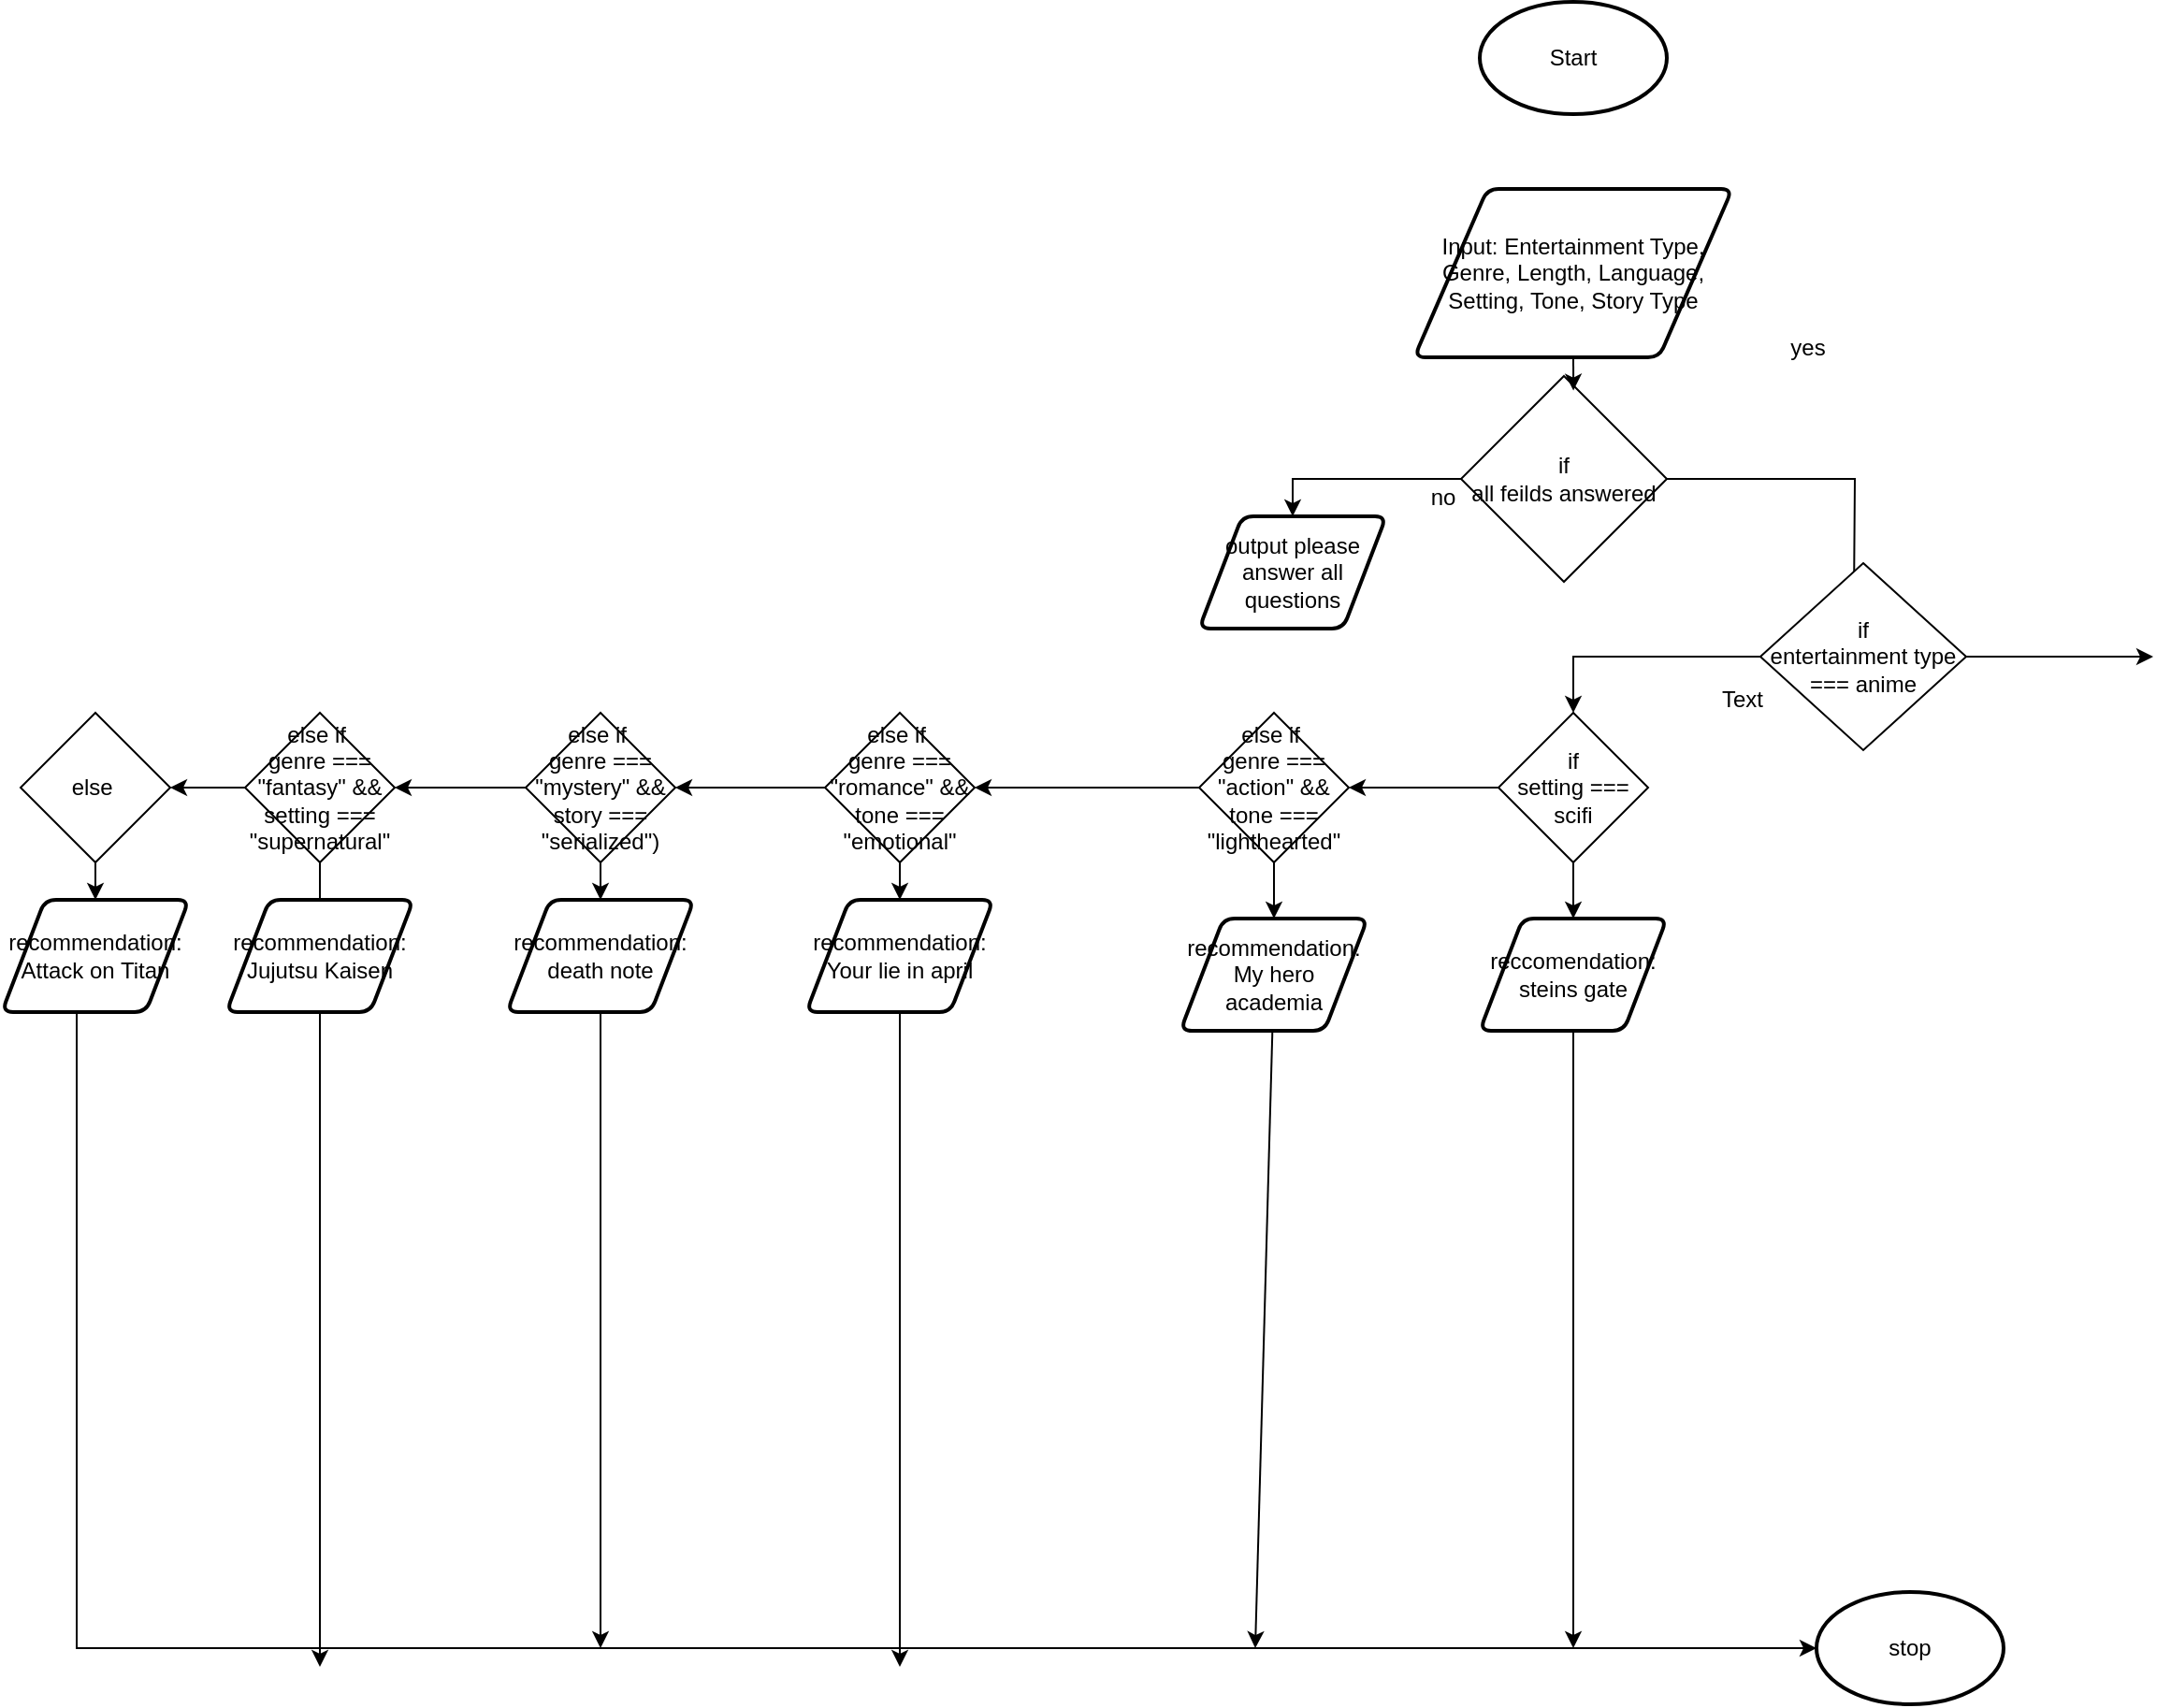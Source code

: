 <mxfile>
    <diagram id="HIP3nbAZw_EuaXWnEj3U" name="TV Show Recommender">
        <mxGraphModel dx="778" dy="650" grid="1" gridSize="10" guides="1" tooltips="1" connect="1" arrows="1" fold="1" page="1" pageScale="1" pageWidth="850" pageHeight="1100" math="0" shadow="0">
            <root>
                <mxCell id="0"/>
                <mxCell id="1" parent="0"/>
                <mxCell id="46" value="Start" style="strokeWidth=2;html=1;shape=mxgraph.flowchart.start_1;whiteSpace=wrap;" vertex="1" parent="1">
                    <mxGeometry x="1120" y="20" width="100" height="60" as="geometry"/>
                </mxCell>
                <mxCell id="47" value="&lt;span style=&quot;color: rgb(0, 0, 0);&quot;&gt;Input: Entertainment Type, Genre, Length, Language, Setting, Tone, Story Type&lt;/span&gt;" style="shape=parallelogram;html=1;strokeWidth=2;perimeter=parallelogramPerimeter;whiteSpace=wrap;rounded=1;arcSize=12;size=0.23;" vertex="1" parent="1">
                    <mxGeometry x="1085" y="120" width="170" height="90" as="geometry"/>
                </mxCell>
                <mxCell id="53" style="edgeStyle=orthogonalEdgeStyle;html=1;entryX=0.5;entryY=0;entryDx=0;entryDy=0;rounded=0;curved=0;" edge="1" parent="1" source="49" target="52">
                    <mxGeometry relative="1" as="geometry">
                        <mxPoint x="1020" y="270" as="targetPoint"/>
                    </mxGeometry>
                </mxCell>
                <mxCell id="55" style="edgeStyle=orthogonalEdgeStyle;html=1;rounded=0;curved=0;" edge="1" parent="1" source="49">
                    <mxGeometry relative="1" as="geometry">
                        <mxPoint x="1320" y="340" as="targetPoint"/>
                    </mxGeometry>
                </mxCell>
                <mxCell id="49" value="if&lt;div&gt;all feilds answered&lt;/div&gt;" style="rhombus;whiteSpace=wrap;html=1;" vertex="1" parent="1">
                    <mxGeometry x="1110" y="220" width="110" height="110" as="geometry"/>
                </mxCell>
                <mxCell id="50" value="yes" style="text;html=1;align=center;verticalAlign=middle;resizable=0;points=[];autosize=1;strokeColor=none;fillColor=none;" vertex="1" parent="1">
                    <mxGeometry x="1275" y="190" width="40" height="30" as="geometry"/>
                </mxCell>
                <mxCell id="51" value="no" style="text;html=1;align=center;verticalAlign=middle;resizable=0;points=[];autosize=1;strokeColor=none;fillColor=none;" vertex="1" parent="1">
                    <mxGeometry x="1080" y="270" width="40" height="30" as="geometry"/>
                </mxCell>
                <mxCell id="52" value="output please answer all questions" style="shape=parallelogram;html=1;strokeWidth=2;perimeter=parallelogramPerimeter;whiteSpace=wrap;rounded=1;arcSize=12;size=0.23;" vertex="1" parent="1">
                    <mxGeometry x="970" y="295" width="100" height="60" as="geometry"/>
                </mxCell>
                <mxCell id="54" style="edgeStyle=none;html=1;exitX=0.5;exitY=1;exitDx=0;exitDy=0;entryX=0.546;entryY=0.071;entryDx=0;entryDy=0;entryPerimeter=0;" edge="1" parent="1" source="47" target="49">
                    <mxGeometry relative="1" as="geometry"/>
                </mxCell>
                <mxCell id="57" style="edgeStyle=none;html=1;" edge="1" parent="1" source="56">
                    <mxGeometry relative="1" as="geometry">
                        <mxPoint x="1480" y="370" as="targetPoint"/>
                    </mxGeometry>
                </mxCell>
                <mxCell id="58" style="edgeStyle=orthogonalEdgeStyle;html=1;entryX=0.5;entryY=0;entryDx=0;entryDy=0;rounded=0;curved=0;" edge="1" parent="1" source="56" target="59">
                    <mxGeometry relative="1" as="geometry">
                        <mxPoint x="1190" y="370" as="targetPoint"/>
                    </mxGeometry>
                </mxCell>
                <mxCell id="56" value="if&lt;div&gt;entertainment type === anime&lt;/div&gt;" style="rhombus;whiteSpace=wrap;html=1;" vertex="1" parent="1">
                    <mxGeometry x="1270" y="320" width="110" height="100" as="geometry"/>
                </mxCell>
                <mxCell id="61" style="edgeStyle=none;html=1;entryX=0.5;entryY=0;entryDx=0;entryDy=0;" edge="1" parent="1" source="59" target="60">
                    <mxGeometry relative="1" as="geometry"/>
                </mxCell>
                <mxCell id="63" style="edgeStyle=none;html=1;" edge="1" parent="1" source="59">
                    <mxGeometry relative="1" as="geometry">
                        <mxPoint x="1050" y="440" as="targetPoint"/>
                    </mxGeometry>
                </mxCell>
                <mxCell id="59" value="if&lt;div&gt;setting === scifi&lt;/div&gt;" style="rhombus;whiteSpace=wrap;html=1;" vertex="1" parent="1">
                    <mxGeometry x="1130" y="400" width="80" height="80" as="geometry"/>
                </mxCell>
                <mxCell id="94" style="edgeStyle=none;html=1;" edge="1" parent="1" source="60">
                    <mxGeometry relative="1" as="geometry">
                        <mxPoint x="1170" y="900" as="targetPoint"/>
                    </mxGeometry>
                </mxCell>
                <mxCell id="60" value="reccomendation: steins gate" style="shape=parallelogram;html=1;strokeWidth=2;perimeter=parallelogramPerimeter;whiteSpace=wrap;rounded=1;arcSize=12;size=0.23;" vertex="1" parent="1">
                    <mxGeometry x="1120" y="510" width="100" height="60" as="geometry"/>
                </mxCell>
                <mxCell id="62" value="stop" style="strokeWidth=2;html=1;shape=mxgraph.flowchart.start_1;whiteSpace=wrap;" vertex="1" parent="1">
                    <mxGeometry x="1300" y="870" width="100" height="60" as="geometry"/>
                </mxCell>
                <mxCell id="65" style="edgeStyle=none;html=1;" edge="1" parent="1" source="66">
                    <mxGeometry relative="1" as="geometry">
                        <mxPoint x="1010" y="530" as="targetPoint"/>
                    </mxGeometry>
                </mxCell>
                <mxCell id="67" style="edgeStyle=none;html=1;entryX=1;entryY=0.5;entryDx=0;entryDy=0;" edge="1" parent="1" source="64" target="68">
                    <mxGeometry relative="1" as="geometry">
                        <mxPoint x="820" y="450" as="targetPoint"/>
                    </mxGeometry>
                </mxCell>
                <mxCell id="64" value="else if&amp;nbsp;&lt;div&gt;genre === &quot;action&quot; &amp;amp;&amp;amp; tone === &quot;lighthearted&quot;&lt;/div&gt;" style="rhombus;whiteSpace=wrap;html=1;" vertex="1" parent="1">
                    <mxGeometry x="970" y="400" width="80" height="80" as="geometry"/>
                </mxCell>
                <mxCell id="69" style="edgeStyle=none;html=1;" edge="1" parent="1" source="68" target="70">
                    <mxGeometry relative="1" as="geometry">
                        <mxPoint x="810" y="510" as="targetPoint"/>
                    </mxGeometry>
                </mxCell>
                <mxCell id="71" style="edgeStyle=none;html=1;" edge="1" parent="1" source="72">
                    <mxGeometry relative="1" as="geometry">
                        <mxPoint x="630" y="440" as="targetPoint"/>
                    </mxGeometry>
                </mxCell>
                <mxCell id="68" value="else if&amp;nbsp;&lt;div&gt;genre === &quot;romance&quot; &amp;amp;&amp;amp; tone === &quot;emotional&quot;&lt;/div&gt;" style="rhombus;whiteSpace=wrap;html=1;" vertex="1" parent="1">
                    <mxGeometry x="770" y="400" width="80" height="80" as="geometry"/>
                </mxCell>
                <mxCell id="91" style="edgeStyle=none;html=1;" edge="1" parent="1" source="70">
                    <mxGeometry relative="1" as="geometry">
                        <mxPoint x="810" y="910" as="targetPoint"/>
                    </mxGeometry>
                </mxCell>
                <mxCell id="70" value="recommendation: Your lie in april" style="shape=parallelogram;html=1;strokeWidth=2;perimeter=parallelogramPerimeter;whiteSpace=wrap;rounded=1;arcSize=12;size=0.23;" vertex="1" parent="1">
                    <mxGeometry x="760" y="500" width="100" height="60" as="geometry"/>
                </mxCell>
                <mxCell id="73" style="edgeStyle=none;html=1;" edge="1" parent="1" source="72" target="74">
                    <mxGeometry relative="1" as="geometry">
                        <mxPoint x="600" y="510" as="targetPoint"/>
                    </mxGeometry>
                </mxCell>
                <mxCell id="90" style="edgeStyle=none;html=1;" edge="1" parent="1" source="74">
                    <mxGeometry relative="1" as="geometry">
                        <mxPoint x="650" y="900" as="targetPoint"/>
                    </mxGeometry>
                </mxCell>
                <mxCell id="74" value="recommendation: death note" style="shape=parallelogram;html=1;strokeWidth=2;perimeter=parallelogramPerimeter;whiteSpace=wrap;rounded=1;arcSize=12;size=0.23;" vertex="1" parent="1">
                    <mxGeometry x="600" y="500" width="100" height="60" as="geometry"/>
                </mxCell>
                <mxCell id="75" value="" style="edgeStyle=none;html=1;" edge="1" parent="1" source="64" target="66">
                    <mxGeometry relative="1" as="geometry">
                        <mxPoint x="1010" y="530" as="targetPoint"/>
                        <mxPoint x="1010" y="480" as="sourcePoint"/>
                    </mxGeometry>
                </mxCell>
                <mxCell id="93" style="edgeStyle=none;html=1;" edge="1" parent="1" source="66">
                    <mxGeometry relative="1" as="geometry">
                        <mxPoint x="1000" y="900" as="targetPoint"/>
                    </mxGeometry>
                </mxCell>
                <mxCell id="66" value="recommendation: My hero academia" style="shape=parallelogram;html=1;strokeWidth=2;perimeter=parallelogramPerimeter;whiteSpace=wrap;rounded=1;arcSize=12;size=0.23;" vertex="1" parent="1">
                    <mxGeometry x="960" y="510" width="100" height="60" as="geometry"/>
                </mxCell>
                <mxCell id="79" style="edgeStyle=none;html=1;" edge="1" parent="1" source="76">
                    <mxGeometry relative="1" as="geometry">
                        <mxPoint x="500" y="510" as="targetPoint"/>
                    </mxGeometry>
                </mxCell>
                <mxCell id="81" style="edgeStyle=none;html=1;" edge="1" parent="1" source="76">
                    <mxGeometry relative="1" as="geometry">
                        <mxPoint x="420" y="440" as="targetPoint"/>
                    </mxGeometry>
                </mxCell>
                <mxCell id="76" value="else if&amp;nbsp;&lt;div&gt;genre === &quot;fantasy&quot; &amp;amp;&amp;amp; setting === &quot;supernatural&quot;&lt;/div&gt;" style="rhombus;whiteSpace=wrap;html=1;" vertex="1" parent="1">
                    <mxGeometry x="460" y="400" width="80" height="80" as="geometry"/>
                </mxCell>
                <mxCell id="77" value="" style="edgeStyle=none;html=1;" edge="1" parent="1" source="68" target="72">
                    <mxGeometry relative="1" as="geometry">
                        <mxPoint x="630" y="440" as="targetPoint"/>
                        <mxPoint x="770" y="440" as="sourcePoint"/>
                    </mxGeometry>
                </mxCell>
                <mxCell id="78" style="edgeStyle=none;html=1;entryX=1;entryY=0.5;entryDx=0;entryDy=0;" edge="1" parent="1" source="72" target="76">
                    <mxGeometry relative="1" as="geometry"/>
                </mxCell>
                <mxCell id="72" value="else if&amp;nbsp;&lt;div&gt;genre === &quot;mystery&quot; &amp;amp;&amp;amp; story === &quot;serialized&quot;)&lt;/div&gt;" style="rhombus;whiteSpace=wrap;html=1;" vertex="1" parent="1">
                    <mxGeometry x="610" y="400" width="80" height="80" as="geometry"/>
                </mxCell>
                <mxCell id="89" style="edgeStyle=none;html=1;" edge="1" parent="1" source="80">
                    <mxGeometry relative="1" as="geometry">
                        <mxPoint x="500" y="910" as="targetPoint"/>
                    </mxGeometry>
                </mxCell>
                <mxCell id="80" value="recommendation: Jujutsu Kaisen" style="shape=parallelogram;html=1;strokeWidth=2;perimeter=parallelogramPerimeter;whiteSpace=wrap;rounded=1;arcSize=12;size=0.23;" vertex="1" parent="1">
                    <mxGeometry x="450" y="500" width="100" height="60" as="geometry"/>
                </mxCell>
                <mxCell id="83" style="edgeStyle=none;html=1;" edge="1" parent="1" source="84">
                    <mxGeometry relative="1" as="geometry">
                        <mxPoint x="380" y="520" as="targetPoint"/>
                    </mxGeometry>
                </mxCell>
                <mxCell id="82" value="else&amp;nbsp;" style="rhombus;whiteSpace=wrap;html=1;" vertex="1" parent="1">
                    <mxGeometry x="340" y="400" width="80" height="80" as="geometry"/>
                </mxCell>
                <mxCell id="85" value="" style="edgeStyle=none;html=1;" edge="1" parent="1" source="82" target="84">
                    <mxGeometry relative="1" as="geometry">
                        <mxPoint x="380" y="520" as="targetPoint"/>
                        <mxPoint x="380" y="480" as="sourcePoint"/>
                    </mxGeometry>
                </mxCell>
                <mxCell id="88" style="edgeStyle=orthogonalEdgeStyle;html=1;entryX=0;entryY=0.5;entryDx=0;entryDy=0;entryPerimeter=0;elbow=vertical;rounded=0;curved=0;" edge="1" parent="1" source="84" target="62">
                    <mxGeometry relative="1" as="geometry">
                        <mxPoint x="380" y="970" as="targetPoint"/>
                        <Array as="points">
                            <mxPoint x="370" y="900"/>
                        </Array>
                    </mxGeometry>
                </mxCell>
                <mxCell id="84" value="recommendation: Attack on Titan" style="shape=parallelogram;html=1;strokeWidth=2;perimeter=parallelogramPerimeter;whiteSpace=wrap;rounded=1;arcSize=12;size=0.23;" vertex="1" parent="1">
                    <mxGeometry x="330" y="500" width="100" height="60" as="geometry"/>
                </mxCell>
                <mxCell id="95" value="Text" style="text;html=1;align=center;verticalAlign=middle;resizable=0;points=[];autosize=1;strokeColor=none;fillColor=none;" vertex="1" parent="1">
                    <mxGeometry x="1235" y="378" width="50" height="30" as="geometry"/>
                </mxCell>
            </root>
        </mxGraphModel>
    </diagram>
</mxfile>